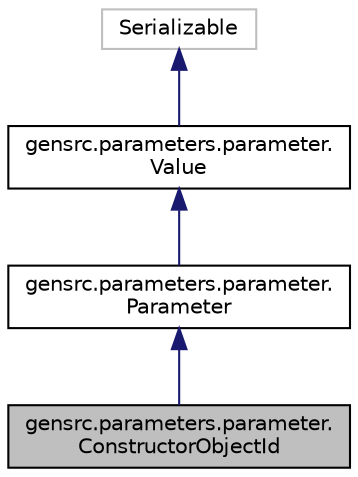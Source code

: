 digraph "gensrc.parameters.parameter.ConstructorObjectId"
{
  edge [fontname="Helvetica",fontsize="10",labelfontname="Helvetica",labelfontsize="10"];
  node [fontname="Helvetica",fontsize="10",shape=record];
  Node0 [label="gensrc.parameters.parameter.\lConstructorObjectId",height=0.2,width=0.4,color="black", fillcolor="grey75", style="filled", fontcolor="black"];
  Node1 -> Node0 [dir="back",color="midnightblue",fontsize="10",style="solid",fontname="Helvetica"];
  Node1 [label="gensrc.parameters.parameter.\lParameter",height=0.2,width=0.4,color="black", fillcolor="white", style="filled",URL="$classgensrc_1_1parameters_1_1parameter_1_1_parameter.html"];
  Node2 -> Node1 [dir="back",color="midnightblue",fontsize="10",style="solid",fontname="Helvetica"];
  Node2 [label="gensrc.parameters.parameter.\lValue",height=0.2,width=0.4,color="black", fillcolor="white", style="filled",URL="$classgensrc_1_1parameters_1_1parameter_1_1_value.html"];
  Node3 -> Node2 [dir="back",color="midnightblue",fontsize="10",style="solid",fontname="Helvetica"];
  Node3 [label="Serializable",height=0.2,width=0.4,color="grey75", fillcolor="white", style="filled"];
}
